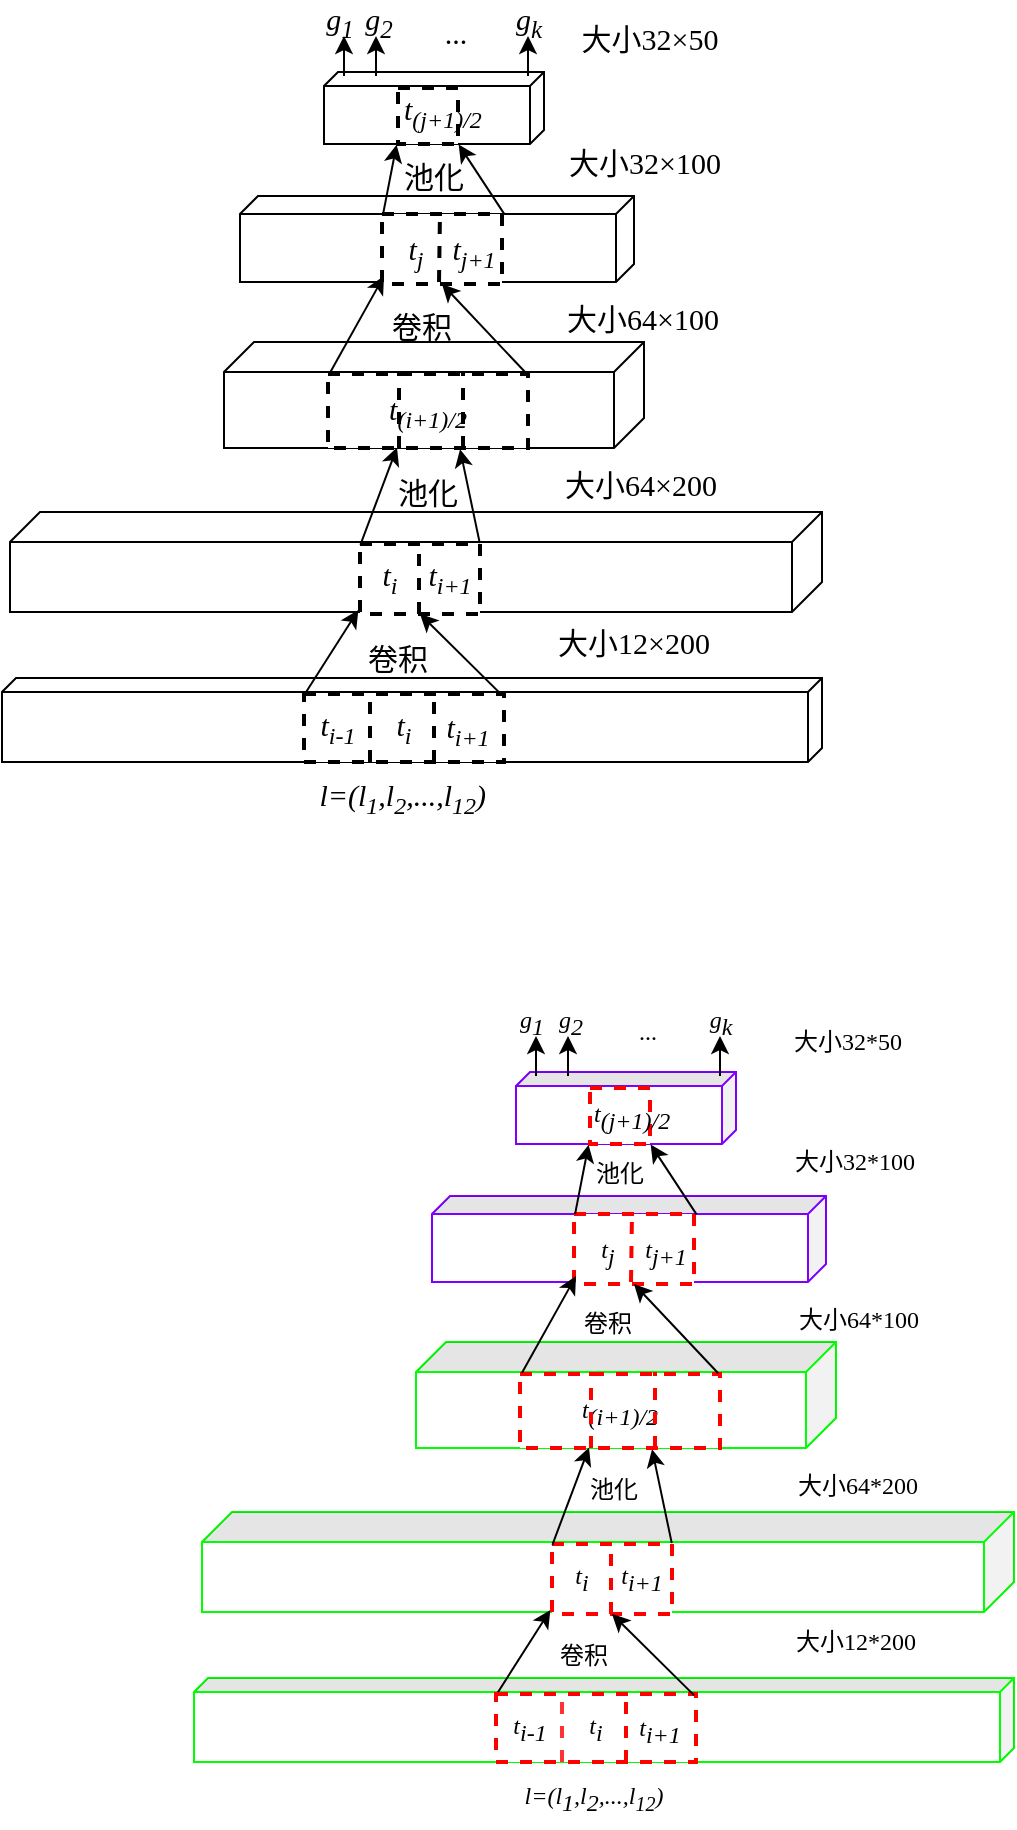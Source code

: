 <mxfile version="13.1.3" type="github">
  <diagram id="xomN25JMLdnJ_QrAI-wc" name="Page-1">
    <mxGraphModel dx="868" dy="-719" grid="1" gridSize="10" guides="1" tooltips="1" connect="1" arrows="1" fold="1" page="1" pageScale="1" pageWidth="827" pageHeight="1169" math="0" shadow="0">
      <root>
        <mxCell id="0" />
        <mxCell id="1" parent="0" />
        <mxCell id="jfBKxEfQu9cr7d7Tc6k2-1" value="" style="shape=cube;whiteSpace=wrap;html=1;boundedLbl=1;backgroundOutline=1;darkOpacity=0;darkOpacity2=0;direction=south;size=7;fontFamily=Times New Roman;strokeColor=#000000;fontSize=12;" parent="1" vertex="1">
          <mxGeometry x="324" y="1578" width="410" height="42" as="geometry" />
        </mxCell>
        <mxCell id="jfBKxEfQu9cr7d7Tc6k2-2" value="" style="shape=cube;whiteSpace=wrap;html=1;boundedLbl=1;backgroundOutline=1;darkOpacity=0;darkOpacity2=0;direction=south;size=15;fontFamily=Times New Roman;strokeColor=#000000;fontSize=12;" parent="1" vertex="1">
          <mxGeometry x="328" y="1495" width="406" height="50" as="geometry" />
        </mxCell>
        <mxCell id="jfBKxEfQu9cr7d7Tc6k2-3" value="" style="endArrow=classic;html=1;fontFamily=Times New Roman;exitX=-0.003;exitY=0.033;exitDx=0;exitDy=0;exitPerimeter=0;entryX=0.98;entryY=0.571;entryDx=0;entryDy=0;entryPerimeter=0;fontSize=15;strokeColor=#000000;" parent="1" source="jfBKxEfQu9cr7d7Tc6k2-5" target="jfBKxEfQu9cr7d7Tc6k2-2" edge="1">
          <mxGeometry width="50" height="50" relative="1" as="geometry">
            <mxPoint x="475.2" y="1603.884" as="sourcePoint" />
            <mxPoint x="504" y="1556" as="targetPoint" />
          </mxGeometry>
        </mxCell>
        <mxCell id="jfBKxEfQu9cr7d7Tc6k2-5" value="&lt;i&gt;t&lt;sub&gt;&lt;font style=&quot;font-size: 12px&quot;&gt;i&lt;/font&gt;&lt;/sub&gt;&lt;/i&gt;" style="rounded=0;whiteSpace=wrap;html=1;dashed=1;fontFamily=Times New Roman;fontSize=15;strokeColor=#000000;strokeWidth=2;" parent="1" vertex="1">
          <mxGeometry x="475" y="1586" width="100" height="34" as="geometry" />
        </mxCell>
        <mxCell id="jfBKxEfQu9cr7d7Tc6k2-18" value="&lt;font style=&quot;font-size: 15px;&quot; face=&quot;Helvetica&quot;&gt;卷积&lt;/font&gt;" style="text;html=1;resizable=0;points=[];autosize=1;align=left;verticalAlign=top;spacingTop=-4;fontFamily=Times New Roman;fontSize=15;strokeColor=none;" parent="1" vertex="1">
          <mxGeometry x="505" y="1557" width="50" height="20" as="geometry" />
        </mxCell>
        <mxCell id="jfBKxEfQu9cr7d7Tc6k2-20" value="" style="shape=cube;whiteSpace=wrap;html=1;boundedLbl=1;backgroundOutline=1;darkOpacity=0;darkOpacity2=0;direction=south;size=15;fontFamily=Times New Roman;fontSize=15;strokeColor=#000000;" parent="1" vertex="1">
          <mxGeometry x="435" y="1410" width="210" height="53" as="geometry" />
        </mxCell>
        <mxCell id="jfBKxEfQu9cr7d7Tc6k2-22" value="" style="rounded=0;whiteSpace=wrap;html=1;dashed=1;fontFamily=Times New Roman;fontSize=15;strokeColor=#000000;strokeWidth=2;" parent="1" vertex="1">
          <mxGeometry x="503" y="1511" width="60" height="35" as="geometry" />
        </mxCell>
        <mxCell id="jfBKxEfQu9cr7d7Tc6k2-23" value="" style="endArrow=none;dashed=1;html=1;fontFamily=Times New Roman;fontSize=15;strokeColor=#000000;strokeWidth=2;" parent="1" edge="1">
          <mxGeometry width="50" height="50" relative="1" as="geometry">
            <mxPoint x="532.5" y="1546" as="sourcePoint" />
            <mxPoint x="532.5" y="1511" as="targetPoint" />
          </mxGeometry>
        </mxCell>
        <mxCell id="jfBKxEfQu9cr7d7Tc6k2-27" value="&lt;font style=&quot;font-size: 15px;&quot;&gt;池化&lt;/font&gt;" style="text;html=1;resizable=0;points=[];autosize=1;align=left;verticalAlign=top;spacingTop=-4;fontFamily=Times New Roman;fontSize=15;strokeColor=none;" parent="1" vertex="1">
          <mxGeometry x="519.5" y="1474" width="50" height="20" as="geometry" />
        </mxCell>
        <mxCell id="jfBKxEfQu9cr7d7Tc6k2-28" value="&lt;i&gt;t&lt;sub&gt;&lt;font style=&quot;font-size: 12px&quot;&gt;i-1&lt;/font&gt;&lt;/sub&gt;&lt;/i&gt;" style="text;html=1;strokeColor=none;fillColor=none;align=center;verticalAlign=middle;whiteSpace=wrap;rounded=0;dashed=1;fontFamily=Times New Roman;fontSize=15;" parent="1" vertex="1">
          <mxGeometry x="471.5" y="1593" width="40" height="20" as="geometry" />
        </mxCell>
        <mxCell id="jfBKxEfQu9cr7d7Tc6k2-34" value="&lt;i&gt;t&lt;sub&gt;&lt;font style=&quot;font-size: 12px&quot;&gt;i&lt;/font&gt;&lt;/sub&gt;&lt;/i&gt;" style="text;html=1;strokeColor=none;fillColor=none;align=center;verticalAlign=middle;whiteSpace=wrap;rounded=0;dashed=1;fontFamily=Times New Roman;fontSize=15;" parent="1" vertex="1">
          <mxGeometry x="513" y="1518" width="10" height="20" as="geometry" />
        </mxCell>
        <mxCell id="GcitMClPT5unUkETLewl-24" value="&lt;i&gt;t&lt;sub&gt;&lt;font style=&quot;font-size: 12px&quot;&gt;i+1&lt;/font&gt;&lt;/sub&gt;&lt;/i&gt;" style="text;html=1;strokeColor=none;fillColor=none;align=center;verticalAlign=middle;whiteSpace=wrap;rounded=0;dashed=1;fontFamily=Times New Roman;fontSize=15;" parent="1" vertex="1">
          <mxGeometry x="543" y="1518" width="10" height="20" as="geometry" />
        </mxCell>
        <mxCell id="jfBKxEfQu9cr7d7Tc6k2-53" value="&lt;font&gt;&lt;font&gt;&lt;i&gt;&lt;span style=&quot;font-size: 15px&quot;&gt;&amp;nbsp;l=(l&lt;/span&gt;&lt;sub&gt;&lt;font style=&quot;font-size: 12px&quot;&gt;1&lt;/font&gt;&lt;/sub&gt;&lt;span style=&quot;font-size: 15px&quot;&gt;,l&lt;/span&gt;&lt;sub&gt;&lt;font style=&quot;font-size: 12px&quot;&gt;2&lt;/font&gt;&lt;/sub&gt;&lt;span style=&quot;font-size: 15px&quot;&gt;,...,l&lt;/span&gt;&lt;sub&gt;&lt;font style=&quot;font-size: 12px&quot;&gt;12&lt;/font&gt;&lt;/sub&gt;&lt;/i&gt;&lt;/font&gt;&lt;i style=&quot;font-size: 15px&quot;&gt;)&lt;/i&gt;&lt;/font&gt;" style="text;html=1;strokeColor=none;fillColor=none;align=center;verticalAlign=middle;whiteSpace=wrap;rounded=0;dashed=1;fontFamily=Times New Roman;fontSize=15;" parent="1" vertex="1">
          <mxGeometry x="427.5" y="1622" width="189" height="31" as="geometry" />
        </mxCell>
        <mxCell id="GcitMClPT5unUkETLewl-4" value="" style="endArrow=none;dashed=1;html=1;entryX=0.3;entryY=0;entryDx=0;entryDy=0;entryPerimeter=0;exitX=0.307;exitY=1.035;exitDx=0;exitDy=0;exitPerimeter=0;fontFamily=Times New Roman;fontSize=15;strokeColor=#000000;strokeWidth=2;" parent="1" edge="1">
          <mxGeometry width="50" height="50" relative="1" as="geometry">
            <mxPoint x="508" y="1620" as="sourcePoint" />
            <mxPoint x="508" y="1585" as="targetPoint" />
          </mxGeometry>
        </mxCell>
        <mxCell id="GcitMClPT5unUkETLewl-5" value="" style="endArrow=none;dashed=1;html=1;entryX=0.3;entryY=0;entryDx=0;entryDy=0;entryPerimeter=0;fontFamily=Times New Roman;fontSize=15;strokeColor=#000000;strokeWidth=2;" parent="1" edge="1">
          <mxGeometry width="50" height="50" relative="1" as="geometry">
            <mxPoint x="540" y="1620" as="sourcePoint" />
            <mxPoint x="540" y="1585" as="targetPoint" />
          </mxGeometry>
        </mxCell>
        <mxCell id="GcitMClPT5unUkETLewl-14" value="" style="endArrow=classic;html=1;fontFamily=Times New Roman;entryX=0.5;entryY=1;entryDx=0;entryDy=0;exitX=0.991;exitY=0.02;exitDx=0;exitDy=0;exitPerimeter=0;fontSize=15;strokeColor=#000000;" parent="1" source="jfBKxEfQu9cr7d7Tc6k2-5" target="jfBKxEfQu9cr7d7Tc6k2-22" edge="1">
          <mxGeometry width="50" height="50" relative="1" as="geometry">
            <mxPoint x="574" y="1594" as="sourcePoint" />
            <mxPoint x="515" y="1566" as="targetPoint" />
          </mxGeometry>
        </mxCell>
        <mxCell id="GcitMClPT5unUkETLewl-15" value="" style="endArrow=classic;html=1;fillColor=#ffffff;fontFamily=Times New Roman;fontSize=15;entryX=0.345;entryY=0.992;entryDx=0;entryDy=0;entryPerimeter=0;exitX=0.003;exitY=0.012;exitDx=0;exitDy=0;exitPerimeter=0;strokeColor=#000000;" parent="1" source="jfBKxEfQu9cr7d7Tc6k2-22" target="GcitMClPT5unUkETLewl-33" edge="1">
          <mxGeometry width="50" height="50" relative="1" as="geometry">
            <mxPoint x="503" y="1513" as="sourcePoint" />
            <mxPoint x="520" y="1463" as="targetPoint" />
          </mxGeometry>
        </mxCell>
        <mxCell id="GcitMClPT5unUkETLewl-16" value="" style="endArrow=classic;html=1;fillColor=#ffffff;fontFamily=Times New Roman;fontSize=15;entryX=1.011;entryY=0.438;entryDx=0;entryDy=0;entryPerimeter=0;exitX=0.998;exitY=-0.012;exitDx=0;exitDy=0;exitPerimeter=0;strokeColor=#000000;" parent="1" source="jfBKxEfQu9cr7d7Tc6k2-22" target="jfBKxEfQu9cr7d7Tc6k2-20" edge="1">
          <mxGeometry width="50" height="50" relative="1" as="geometry">
            <mxPoint x="654" y="1503" as="sourcePoint" />
            <mxPoint x="704" y="1453" as="targetPoint" />
          </mxGeometry>
        </mxCell>
        <mxCell id="GcitMClPT5unUkETLewl-26" value="&lt;i&gt;t&lt;sub&gt;&lt;font style=&quot;font-size: 12px&quot;&gt;i+1&lt;/font&gt;&lt;/sub&gt;&lt;/i&gt;" style="text;html=1;strokeColor=none;fillColor=none;align=center;verticalAlign=middle;whiteSpace=wrap;rounded=0;dashed=1;fontFamily=Times New Roman;fontSize=15;" parent="1" vertex="1">
          <mxGeometry x="552" y="1594" width="10" height="20" as="geometry" />
        </mxCell>
        <mxCell id="GcitMClPT5unUkETLewl-31" value="" style="shape=cube;whiteSpace=wrap;html=1;boundedLbl=1;backgroundOutline=1;darkOpacity=0;darkOpacity2=0;direction=south;size=9;fontFamily=Times New Roman;strokeColor=#000000;fontSize=15;" parent="1" vertex="1">
          <mxGeometry x="443" y="1337" width="197" height="43" as="geometry" />
        </mxCell>
        <mxCell id="GcitMClPT5unUkETLewl-32" value="" style="shape=cube;whiteSpace=wrap;html=1;boundedLbl=1;backgroundOutline=1;darkOpacity=0;darkOpacity2=0;direction=south;size=7;fontFamily=Times New Roman;strokeColor=#000000;fontSize=15;" parent="1" vertex="1">
          <mxGeometry x="485" y="1275" width="110" height="36" as="geometry" />
        </mxCell>
        <mxCell id="GcitMClPT5unUkETLewl-33" value="&lt;i style=&quot;font-size: 15px&quot;&gt;t&lt;/i&gt;&lt;i&gt;&lt;sub&gt;&lt;font style=&quot;font-size: 12px&quot;&gt;(i+1)/2&lt;/font&gt;&lt;/sub&gt;&lt;/i&gt;" style="rounded=0;whiteSpace=wrap;html=1;dashed=1;fontFamily=Times New Roman;fontSize=15;strokeColor=#000000;strokeWidth=2;" parent="1" vertex="1">
          <mxGeometry x="487" y="1426" width="100" height="37" as="geometry" />
        </mxCell>
        <mxCell id="GcitMClPT5unUkETLewl-35" value="" style="endArrow=none;dashed=1;html=1;entryX=0.3;entryY=0;entryDx=0;entryDy=0;entryPerimeter=0;exitX=0.307;exitY=1.035;exitDx=0;exitDy=0;exitPerimeter=0;fontFamily=Times New Roman;fontSize=15;strokeColor=#000000;strokeWidth=2;" parent="1" edge="1">
          <mxGeometry width="50" height="50" relative="1" as="geometry">
            <mxPoint x="522.5" y="1463" as="sourcePoint" />
            <mxPoint x="522.5" y="1425" as="targetPoint" />
          </mxGeometry>
        </mxCell>
        <mxCell id="GcitMClPT5unUkETLewl-36" value="" style="endArrow=none;dashed=1;html=1;entryX=0.3;entryY=0;entryDx=0;entryDy=0;entryPerimeter=0;exitX=0.307;exitY=1.035;exitDx=0;exitDy=0;exitPerimeter=0;fontFamily=Times New Roman;fontSize=15;strokeColor=#000000;strokeWidth=2;" parent="1" edge="1">
          <mxGeometry width="50" height="50" relative="1" as="geometry">
            <mxPoint x="554.5" y="1463" as="sourcePoint" />
            <mxPoint x="554.5" y="1425" as="targetPoint" />
          </mxGeometry>
        </mxCell>
        <mxCell id="GcitMClPT5unUkETLewl-39" value="" style="rounded=0;whiteSpace=wrap;html=1;dashed=1;fontFamily=Times New Roman;fontSize=15;strokeColor=#000000;strokeWidth=2;" parent="1" vertex="1">
          <mxGeometry x="514" y="1346" width="60" height="35" as="geometry" />
        </mxCell>
        <mxCell id="GcitMClPT5unUkETLewl-40" value="" style="endArrow=none;dashed=1;html=1;exitX=0.307;exitY=1.035;exitDx=0;exitDy=0;exitPerimeter=0;fontFamily=Times New Roman;fontSize=15;strokeColor=#000000;strokeWidth=2;" parent="1" edge="1">
          <mxGeometry width="50" height="50" relative="1" as="geometry">
            <mxPoint x="542.5" y="1380" as="sourcePoint" />
            <mxPoint x="543" y="1345" as="targetPoint" />
          </mxGeometry>
        </mxCell>
        <mxCell id="GcitMClPT5unUkETLewl-42" value="" style="rounded=0;whiteSpace=wrap;html=1;dashed=1;fontFamily=Times New Roman;fontSize=15;strokeColor=#000000;strokeWidth=2;" parent="1" vertex="1">
          <mxGeometry x="522" y="1283" width="30" height="28" as="geometry" />
        </mxCell>
        <mxCell id="GcitMClPT5unUkETLewl-43" value="" style="endArrow=classic;html=1;strokeColor=#000000;strokeWidth=1;fillColor=#ffffff;fontFamily=Times New Roman;fontSize=15;exitX=0.01;exitY=-0.017;exitDx=0;exitDy=0;exitPerimeter=0;" parent="1" source="GcitMClPT5unUkETLewl-33" edge="1">
          <mxGeometry width="50" height="50" relative="1" as="geometry">
            <mxPoint x="489" y="1440" as="sourcePoint" />
            <mxPoint x="515" y="1377" as="targetPoint" />
          </mxGeometry>
        </mxCell>
        <mxCell id="GcitMClPT5unUkETLewl-44" value="" style="endArrow=classic;html=1;strokeColor=#000000;strokeWidth=1;fillColor=#ffffff;fontFamily=Times New Roman;fontSize=15;entryX=0.5;entryY=1;entryDx=0;entryDy=0;exitX=0.991;exitY=-0.01;exitDx=0;exitDy=0;exitPerimeter=0;" parent="1" source="GcitMClPT5unUkETLewl-33" target="GcitMClPT5unUkETLewl-39" edge="1">
          <mxGeometry width="50" height="50" relative="1" as="geometry">
            <mxPoint x="590" y="1441" as="sourcePoint" />
            <mxPoint x="394" y="1377" as="targetPoint" />
          </mxGeometry>
        </mxCell>
        <mxCell id="GcitMClPT5unUkETLewl-45" value="" style="endArrow=classic;html=1;strokeColor=#000000;strokeWidth=1;fillColor=#ffffff;fontFamily=Times New Roman;fontSize=15;exitX=0.009;exitY=0.001;exitDx=0;exitDy=0;exitPerimeter=0;entryX=-0.024;entryY=1.013;entryDx=0;entryDy=0;entryPerimeter=0;" parent="1" source="GcitMClPT5unUkETLewl-39" target="GcitMClPT5unUkETLewl-42" edge="1">
          <mxGeometry width="50" height="50" relative="1" as="geometry">
            <mxPoint x="644" y="1347" as="sourcePoint" />
            <mxPoint x="694" y="1297" as="targetPoint" />
          </mxGeometry>
        </mxCell>
        <mxCell id="GcitMClPT5unUkETLewl-46" value="" style="endArrow=classic;html=1;strokeColor=#000000;strokeWidth=1;fillColor=#ffffff;fontFamily=Times New Roman;fontSize=15;exitX=1.021;exitY=0.006;exitDx=0;exitDy=0;exitPerimeter=0;entryX=1.007;entryY=0.388;entryDx=0;entryDy=0;entryPerimeter=0;" parent="1" source="GcitMClPT5unUkETLewl-39" target="GcitMClPT5unUkETLewl-32" edge="1">
          <mxGeometry width="50" height="50" relative="1" as="geometry">
            <mxPoint x="694" y="1387" as="sourcePoint" />
            <mxPoint x="744" y="1337" as="targetPoint" />
          </mxGeometry>
        </mxCell>
        <mxCell id="GcitMClPT5unUkETLewl-47" value="&lt;font style=&quot;font-size: 15px;&quot;&gt;卷积&lt;/font&gt;" style="text;html=1;resizable=0;points=[];autosize=1;align=left;verticalAlign=top;spacingTop=-4;fontFamily=Times New Roman;fontSize=15;strokeColor=none;" parent="1" vertex="1">
          <mxGeometry x="516.5" y="1391" width="50" height="20" as="geometry" />
        </mxCell>
        <mxCell id="GcitMClPT5unUkETLewl-48" value="&lt;font style=&quot;font-size: 15px;&quot;&gt;池化&lt;/font&gt;" style="text;html=1;resizable=0;points=[];autosize=1;align=left;verticalAlign=top;spacingTop=-4;fontFamily=Times New Roman;fontSize=15;strokeColor=none;" parent="1" vertex="1">
          <mxGeometry x="522.5" y="1316" width="50" height="20" as="geometry" />
        </mxCell>
        <mxCell id="GcitMClPT5unUkETLewl-51" value="&lt;font style=&quot;font-size: 15px&quot;&gt;大小64&lt;span style=&quot;text-align: left&quot;&gt;×&lt;/span&gt;200&lt;/font&gt;" style="text;html=1;strokeColor=none;fillColor=none;align=center;verticalAlign=middle;whiteSpace=wrap;rounded=0;shadow=0;glass=0;comic=0;labelBackgroundColor=none;fontFamily=Times New Roman;fontSize=15;" parent="1" vertex="1">
          <mxGeometry x="600.5" y="1463" width="85" height="35" as="geometry" />
        </mxCell>
        <mxCell id="GcitMClPT5unUkETLewl-53" value="&lt;i&gt;t&lt;sub&gt;&lt;font style=&quot;font-size: 12px&quot;&gt;j&lt;/font&gt;&lt;/sub&gt;&lt;/i&gt;" style="text;html=1;strokeColor=none;fillColor=none;align=center;verticalAlign=middle;whiteSpace=wrap;rounded=0;shadow=0;glass=0;comic=0;labelBackgroundColor=none;fontFamily=Times New Roman;fontSize=15;" parent="1" vertex="1">
          <mxGeometry x="515.5" y="1354.5" width="30" height="20" as="geometry" />
        </mxCell>
        <mxCell id="GcitMClPT5unUkETLewl-54" value="&lt;i&gt;t&lt;sub&gt;&lt;font style=&quot;font-size: 12px&quot;&gt;j+1&lt;/font&gt;&lt;/sub&gt;&lt;/i&gt;" style="text;html=1;strokeColor=none;fillColor=none;align=center;verticalAlign=middle;whiteSpace=wrap;rounded=0;shadow=0;glass=0;comic=0;labelBackgroundColor=none;fontFamily=Times New Roman;fontSize=15;" parent="1" vertex="1">
          <mxGeometry x="539.5" y="1354.5" width="40" height="20" as="geometry" />
        </mxCell>
        <mxCell id="GcitMClPT5unUkETLewl-55" value="&lt;i&gt;t&lt;sub&gt;&lt;font style=&quot;font-size: 12px&quot;&gt;(j+1)/2&lt;/font&gt;&lt;/sub&gt;&lt;/i&gt;" style="text;html=1;fontSize=15;fontFamily=Times New Roman;strokeColor=none;" parent="1" vertex="1">
          <mxGeometry x="523" y="1278" width="50" height="38" as="geometry" />
        </mxCell>
        <mxCell id="GcitMClPT5unUkETLewl-58" value="" style="endArrow=classic;html=1;strokeColor=#000000;strokeWidth=1;fillColor=#ffffff;fontFamily=Times New Roman;fontSize=15;" parent="1" edge="1">
          <mxGeometry width="50" height="50" relative="1" as="geometry">
            <mxPoint x="495" y="1277" as="sourcePoint" />
            <mxPoint x="495" y="1257" as="targetPoint" />
          </mxGeometry>
        </mxCell>
        <mxCell id="GcitMClPT5unUkETLewl-59" value="" style="endArrow=classic;html=1;strokeColor=#000000;strokeWidth=1;fillColor=#ffffff;fontFamily=Times New Roman;fontSize=15;" parent="1" edge="1">
          <mxGeometry width="50" height="50" relative="1" as="geometry">
            <mxPoint x="511.0" y="1277" as="sourcePoint" />
            <mxPoint x="511.0" y="1257" as="targetPoint" />
          </mxGeometry>
        </mxCell>
        <mxCell id="GcitMClPT5unUkETLewl-60" value="" style="endArrow=classic;html=1;strokeColor=#000000;strokeWidth=1;fillColor=#ffffff;fontFamily=Times New Roman;fontSize=15;" parent="1" edge="1">
          <mxGeometry width="50" height="50" relative="1" as="geometry">
            <mxPoint x="587.0" y="1277" as="sourcePoint" />
            <mxPoint x="587.0" y="1257" as="targetPoint" />
          </mxGeometry>
        </mxCell>
        <mxCell id="GcitMClPT5unUkETLewl-61" value="&lt;i style=&quot;font-size: 15px&quot;&gt;g&lt;sub&gt;1&lt;/sub&gt;&lt;/i&gt;" style="text;html=1;strokeColor=none;fillColor=none;align=center;verticalAlign=middle;whiteSpace=wrap;rounded=0;shadow=0;glass=0;comic=0;labelBackgroundColor=none;fontFamily=Times New Roman;fontSize=15;" parent="1" vertex="1">
          <mxGeometry x="478" y="1240" width="30" height="20" as="geometry" />
        </mxCell>
        <mxCell id="GcitMClPT5unUkETLewl-62" value="&lt;i style=&quot;font-size: 15px&quot;&gt;g&lt;span style=&quot;font-size: 15px&quot;&gt;&lt;sub&gt;2&lt;/sub&gt;&lt;br style=&quot;font-size: 15px&quot;&gt;&lt;/span&gt;&lt;/i&gt;" style="text;html=1;strokeColor=none;fillColor=none;align=center;verticalAlign=middle;whiteSpace=wrap;rounded=0;shadow=0;glass=0;comic=0;labelBackgroundColor=none;fontFamily=Times New Roman;fontSize=15;" parent="1" vertex="1">
          <mxGeometry x="503" y="1240" width="19" height="20" as="geometry" />
        </mxCell>
        <mxCell id="GcitMClPT5unUkETLewl-64" value="&lt;i style=&quot;font-size: 15px&quot;&gt;g&lt;sub&gt;k&lt;/sub&gt;&lt;sub style=&quot;font-size: 15px&quot;&gt;&lt;br style=&quot;font-size: 15px&quot;&gt;&lt;/sub&gt;&lt;/i&gt;" style="text;html=1;strokeColor=none;fillColor=none;align=center;verticalAlign=middle;whiteSpace=wrap;rounded=0;shadow=0;glass=0;comic=0;labelBackgroundColor=none;fontFamily=Times New Roman;fontSize=15;" parent="1" vertex="1">
          <mxGeometry x="578.5" y="1240" width="17" height="20" as="geometry" />
        </mxCell>
        <mxCell id="GcitMClPT5unUkETLewl-66" value="&lt;font style=&quot;font-size: 15px;&quot;&gt;...&lt;/font&gt;" style="text;html=1;strokeColor=none;fillColor=none;align=center;verticalAlign=middle;whiteSpace=wrap;rounded=0;shadow=0;glass=0;comic=0;labelBackgroundColor=none;fontFamily=Times New Roman;fontSize=15;" parent="1" vertex="1">
          <mxGeometry x="535.5" y="1247" width="30" height="15" as="geometry" />
        </mxCell>
        <mxCell id="GcitMClPT5unUkETLewl-67" value="&lt;font style=&quot;font-size: 15px&quot;&gt;大小12×200&lt;/font&gt;" style="text;html=1;fontSize=15;fontFamily=Times New Roman;strokeColor=none;" parent="1" vertex="1">
          <mxGeometry x="599.5" y="1545" width="83.5" height="25" as="geometry" />
        </mxCell>
        <mxCell id="GcitMClPT5unUkETLewl-68" value="&lt;font style=&quot;font-size: 15px&quot;&gt;大小64&lt;span style=&quot;text-align: left&quot;&gt;×&lt;/span&gt;100&lt;/font&gt;" style="text;html=1;strokeColor=none;fillColor=none;align=center;verticalAlign=middle;whiteSpace=wrap;rounded=0;shadow=0;glass=0;comic=0;labelBackgroundColor=none;fontFamily=Times New Roman;fontSize=15;" parent="1" vertex="1">
          <mxGeometry x="595.5" y="1380" width="97" height="35" as="geometry" />
        </mxCell>
        <mxCell id="GcitMClPT5unUkETLewl-69" value="&lt;font style=&quot;font-size: 15px&quot;&gt;大小32&lt;span style=&quot;text-align: left&quot;&gt;×&lt;/span&gt;100&lt;/font&gt;" style="text;html=1;strokeColor=none;fillColor=none;align=center;verticalAlign=middle;whiteSpace=wrap;rounded=0;shadow=0;glass=0;comic=0;labelBackgroundColor=none;fontFamily=Times New Roman;fontSize=15;" parent="1" vertex="1">
          <mxGeometry x="604.5" y="1302" width="81" height="35" as="geometry" />
        </mxCell>
        <mxCell id="GcitMClPT5unUkETLewl-70" value="&lt;font style=&quot;font-size: 15px&quot;&gt;大小32&lt;span style=&quot;text-align: left&quot;&gt;×&lt;/span&gt;50&lt;/font&gt;" style="text;html=1;strokeColor=none;fillColor=none;align=center;verticalAlign=middle;whiteSpace=wrap;rounded=0;shadow=0;glass=0;comic=0;labelBackgroundColor=none;fontFamily=Times New Roman;fontSize=15;" parent="1" vertex="1">
          <mxGeometry x="609" y="1240" width="78" height="35" as="geometry" />
        </mxCell>
        <mxCell id="2TXswu2r6WJ3RSh1Z9Y_-97" value="" style="shape=cube;whiteSpace=wrap;html=1;boundedLbl=1;backgroundOutline=1;darkOpacity=0.05;darkOpacity2=0.1;direction=south;size=7;fontFamily=Times New Roman;strokeColor=#00FF00;fontSize=12;" parent="1" vertex="1">
          <mxGeometry x="420" y="2078" width="410" height="42" as="geometry" />
        </mxCell>
        <mxCell id="2TXswu2r6WJ3RSh1Z9Y_-98" value="" style="shape=cube;whiteSpace=wrap;html=1;boundedLbl=1;backgroundOutline=1;darkOpacity=0.05;darkOpacity2=0.1;direction=south;size=15;fontFamily=Times New Roman;strokeColor=#00FF00;fontSize=12;" parent="1" vertex="1">
          <mxGeometry x="424" y="1995" width="406" height="50" as="geometry" />
        </mxCell>
        <mxCell id="2TXswu2r6WJ3RSh1Z9Y_-99" value="" style="endArrow=classic;html=1;fontFamily=Times New Roman;exitX=-0.003;exitY=0.033;exitDx=0;exitDy=0;exitPerimeter=0;entryX=0.98;entryY=0.571;entryDx=0;entryDy=0;entryPerimeter=0;fontSize=12;" parent="1" source="2TXswu2r6WJ3RSh1Z9Y_-100" target="2TXswu2r6WJ3RSh1Z9Y_-98" edge="1">
          <mxGeometry width="50" height="50" relative="1" as="geometry">
            <mxPoint x="571.2" y="2103.884" as="sourcePoint" />
            <mxPoint x="600" y="2056" as="targetPoint" />
          </mxGeometry>
        </mxCell>
        <mxCell id="2TXswu2r6WJ3RSh1Z9Y_-100" value="&lt;i style=&quot;font-size: 12px;&quot;&gt;t&lt;sub style=&quot;font-size: 12px;&quot;&gt;i&lt;/sub&gt;&lt;/i&gt;" style="rounded=0;whiteSpace=wrap;html=1;dashed=1;fontFamily=Times New Roman;fontSize=12;strokeColor=#FF0000;strokeWidth=2;" parent="1" vertex="1">
          <mxGeometry x="571" y="2086" width="100" height="34" as="geometry" />
        </mxCell>
        <mxCell id="2TXswu2r6WJ3RSh1Z9Y_-101" value="&lt;font style=&quot;font-size: 12px;&quot;&gt;卷积&lt;/font&gt;" style="text;html=1;resizable=0;points=[];autosize=1;align=left;verticalAlign=top;spacingTop=-4;fontFamily=Times New Roman;fontSize=12;" parent="1" vertex="1">
          <mxGeometry x="601" y="2057" width="40" height="10" as="geometry" />
        </mxCell>
        <mxCell id="2TXswu2r6WJ3RSh1Z9Y_-102" value="" style="shape=cube;whiteSpace=wrap;html=1;boundedLbl=1;backgroundOutline=1;darkOpacity=0.05;darkOpacity2=0.1;direction=south;size=15;fontFamily=Times New Roman;fontSize=12;strokeColor=#00FF00;" parent="1" vertex="1">
          <mxGeometry x="531" y="1910" width="210" height="53" as="geometry" />
        </mxCell>
        <mxCell id="2TXswu2r6WJ3RSh1Z9Y_-103" value="" style="rounded=0;whiteSpace=wrap;html=1;dashed=1;fontFamily=Times New Roman;fontSize=12;strokeColor=#FF0000;strokeWidth=2;" parent="1" vertex="1">
          <mxGeometry x="599" y="2011" width="60" height="35" as="geometry" />
        </mxCell>
        <mxCell id="2TXswu2r6WJ3RSh1Z9Y_-104" value="" style="endArrow=none;dashed=1;html=1;fontFamily=Times New Roman;fontSize=12;strokeColor=#FF0000;strokeWidth=2;" parent="1" edge="1">
          <mxGeometry width="50" height="50" relative="1" as="geometry">
            <mxPoint x="628.5" y="2046" as="sourcePoint" />
            <mxPoint x="628.5" y="2011" as="targetPoint" />
          </mxGeometry>
        </mxCell>
        <mxCell id="2TXswu2r6WJ3RSh1Z9Y_-105" value="&lt;font style=&quot;font-size: 12px;&quot;&gt;池化&lt;/font&gt;" style="text;html=1;resizable=0;points=[];autosize=1;align=left;verticalAlign=top;spacingTop=-4;fontFamily=Times New Roman;fontSize=12;" parent="1" vertex="1">
          <mxGeometry x="615.5" y="1974" width="40" height="10" as="geometry" />
        </mxCell>
        <mxCell id="2TXswu2r6WJ3RSh1Z9Y_-106" value="&lt;i style=&quot;font-size: 12px;&quot;&gt;t&lt;sub style=&quot;font-size: 12px;&quot;&gt;i-1&lt;/sub&gt;&lt;/i&gt;" style="text;html=1;strokeColor=none;fillColor=none;align=center;verticalAlign=middle;whiteSpace=wrap;rounded=0;dashed=1;fontFamily=Times New Roman;fontSize=12;" parent="1" vertex="1">
          <mxGeometry x="567.5" y="2093" width="40" height="20" as="geometry" />
        </mxCell>
        <mxCell id="2TXswu2r6WJ3RSh1Z9Y_-107" value="&lt;i style=&quot;font-size: 12px;&quot;&gt;t&lt;sub style=&quot;font-size: 12px;&quot;&gt;i&lt;/sub&gt;&lt;/i&gt;" style="text;html=1;strokeColor=none;fillColor=none;align=center;verticalAlign=middle;whiteSpace=wrap;rounded=0;dashed=1;fontFamily=Times New Roman;fontSize=12;" parent="1" vertex="1">
          <mxGeometry x="609" y="2018" width="10" height="20" as="geometry" />
        </mxCell>
        <mxCell id="2TXswu2r6WJ3RSh1Z9Y_-108" value="&lt;i style=&quot;font-size: 12px;&quot;&gt;t&lt;sub style=&quot;font-size: 12px;&quot;&gt;i+1&lt;/sub&gt;&lt;/i&gt;" style="text;html=1;strokeColor=none;fillColor=none;align=center;verticalAlign=middle;whiteSpace=wrap;rounded=0;dashed=1;fontFamily=Times New Roman;fontSize=12;" parent="1" vertex="1">
          <mxGeometry x="639" y="2018" width="10" height="20" as="geometry" />
        </mxCell>
        <mxCell id="2TXswu2r6WJ3RSh1Z9Y_-109" value="&lt;font style=&quot;font-size: 12px&quot;&gt;&lt;font style=&quot;font-size: 12px&quot;&gt;&lt;i style=&quot;font-size: 12px&quot;&gt;&lt;span style=&quot;font-size: 12px&quot;&gt;&amp;nbsp;l=(l&lt;/span&gt;&lt;sub style=&quot;font-size: 12px&quot;&gt;1&lt;/sub&gt;&lt;span style=&quot;font-size: 12px&quot;&gt;,l&lt;/span&gt;&lt;sub style=&quot;font-size: 12px&quot;&gt;2&lt;/sub&gt;&lt;span style=&quot;font-size: 12px&quot;&gt;,...,l&lt;/span&gt;&lt;span style=&quot;font-size: 12px&quot;&gt;&lt;sub&gt;12&lt;/sub&gt;&lt;/span&gt;&lt;/i&gt;&lt;/font&gt;&lt;i style=&quot;font-size: 12px&quot;&gt;)&lt;/i&gt;&lt;/font&gt;" style="text;html=1;strokeColor=none;fillColor=none;align=center;verticalAlign=middle;whiteSpace=wrap;rounded=0;dashed=1;fontFamily=Times New Roman;fontSize=12;" parent="1" vertex="1">
          <mxGeometry x="523.5" y="2122" width="189" height="31" as="geometry" />
        </mxCell>
        <mxCell id="2TXswu2r6WJ3RSh1Z9Y_-110" value="" style="endArrow=none;dashed=1;html=1;entryX=0.3;entryY=0;entryDx=0;entryDy=0;entryPerimeter=0;exitX=0.307;exitY=1.035;exitDx=0;exitDy=0;exitPerimeter=0;fontFamily=Times New Roman;fontSize=12;strokeColor=#FF3333;strokeWidth=2;" parent="1" edge="1">
          <mxGeometry width="50" height="50" relative="1" as="geometry">
            <mxPoint x="604" y="2120" as="sourcePoint" />
            <mxPoint x="604" y="2085" as="targetPoint" />
          </mxGeometry>
        </mxCell>
        <mxCell id="2TXswu2r6WJ3RSh1Z9Y_-111" value="" style="endArrow=none;dashed=1;html=1;entryX=0.3;entryY=0;entryDx=0;entryDy=0;entryPerimeter=0;fontFamily=Times New Roman;fontSize=12;strokeColor=#FF0000;strokeWidth=2;" parent="1" edge="1">
          <mxGeometry width="50" height="50" relative="1" as="geometry">
            <mxPoint x="636" y="2120" as="sourcePoint" />
            <mxPoint x="636" y="2085" as="targetPoint" />
          </mxGeometry>
        </mxCell>
        <mxCell id="2TXswu2r6WJ3RSh1Z9Y_-112" value="" style="endArrow=classic;html=1;fontFamily=Times New Roman;entryX=0.5;entryY=1;entryDx=0;entryDy=0;exitX=0.991;exitY=0.02;exitDx=0;exitDy=0;exitPerimeter=0;fontSize=12;" parent="1" source="2TXswu2r6WJ3RSh1Z9Y_-100" target="2TXswu2r6WJ3RSh1Z9Y_-103" edge="1">
          <mxGeometry width="50" height="50" relative="1" as="geometry">
            <mxPoint x="670" y="2094" as="sourcePoint" />
            <mxPoint x="611" y="2066" as="targetPoint" />
          </mxGeometry>
        </mxCell>
        <mxCell id="2TXswu2r6WJ3RSh1Z9Y_-113" value="" style="endArrow=classic;html=1;fillColor=#ffffff;fontFamily=Times New Roman;fontSize=12;entryX=0.345;entryY=0.992;entryDx=0;entryDy=0;entryPerimeter=0;exitX=0.003;exitY=0.012;exitDx=0;exitDy=0;exitPerimeter=0;" parent="1" source="2TXswu2r6WJ3RSh1Z9Y_-103" target="2TXswu2r6WJ3RSh1Z9Y_-118" edge="1">
          <mxGeometry width="50" height="50" relative="1" as="geometry">
            <mxPoint x="599" y="2013" as="sourcePoint" />
            <mxPoint x="616" y="1963" as="targetPoint" />
          </mxGeometry>
        </mxCell>
        <mxCell id="2TXswu2r6WJ3RSh1Z9Y_-114" value="" style="endArrow=classic;html=1;fillColor=#ffffff;fontFamily=Times New Roman;fontSize=12;entryX=1.011;entryY=0.438;entryDx=0;entryDy=0;entryPerimeter=0;exitX=0.998;exitY=-0.012;exitDx=0;exitDy=0;exitPerimeter=0;" parent="1" source="2TXswu2r6WJ3RSh1Z9Y_-103" target="2TXswu2r6WJ3RSh1Z9Y_-102" edge="1">
          <mxGeometry width="50" height="50" relative="1" as="geometry">
            <mxPoint x="750" y="2003" as="sourcePoint" />
            <mxPoint x="800" y="1953" as="targetPoint" />
          </mxGeometry>
        </mxCell>
        <mxCell id="2TXswu2r6WJ3RSh1Z9Y_-115" value="&lt;i style=&quot;font-size: 12px;&quot;&gt;t&lt;sub style=&quot;font-size: 12px;&quot;&gt;i+1&lt;/sub&gt;&lt;/i&gt;" style="text;html=1;strokeColor=none;fillColor=none;align=center;verticalAlign=middle;whiteSpace=wrap;rounded=0;dashed=1;fontFamily=Times New Roman;fontSize=12;" parent="1" vertex="1">
          <mxGeometry x="648" y="2094" width="10" height="20" as="geometry" />
        </mxCell>
        <mxCell id="2TXswu2r6WJ3RSh1Z9Y_-116" value="" style="shape=cube;whiteSpace=wrap;html=1;boundedLbl=1;backgroundOutline=1;darkOpacity=0.05;darkOpacity2=0.1;direction=south;size=9;fontFamily=Times New Roman;strokeColor=#7F00FF;fontSize=12;" parent="1" vertex="1">
          <mxGeometry x="539" y="1837" width="197" height="43" as="geometry" />
        </mxCell>
        <mxCell id="2TXswu2r6WJ3RSh1Z9Y_-117" value="" style="shape=cube;whiteSpace=wrap;html=1;boundedLbl=1;backgroundOutline=1;darkOpacity=0.05;darkOpacity2=0.1;direction=south;size=7;fontFamily=Times New Roman;strokeColor=#7F00FF;fontSize=12;" parent="1" vertex="1">
          <mxGeometry x="581" y="1775" width="110" height="36" as="geometry" />
        </mxCell>
        <mxCell id="2TXswu2r6WJ3RSh1Z9Y_-118" value="&lt;i style=&quot;font-size: 12px;&quot;&gt;t&lt;/i&gt;&lt;i style=&quot;font-size: 12px;&quot;&gt;&lt;sub style=&quot;font-size: 12px;&quot;&gt;(i+1)/2&lt;/sub&gt;&lt;/i&gt;" style="rounded=0;whiteSpace=wrap;html=1;dashed=1;fontFamily=Times New Roman;fontSize=12;strokeColor=#FF0000;strokeWidth=2;" parent="1" vertex="1">
          <mxGeometry x="583" y="1926" width="100" height="37" as="geometry" />
        </mxCell>
        <mxCell id="2TXswu2r6WJ3RSh1Z9Y_-119" value="" style="endArrow=none;dashed=1;html=1;entryX=0.3;entryY=0;entryDx=0;entryDy=0;entryPerimeter=0;exitX=0.307;exitY=1.035;exitDx=0;exitDy=0;exitPerimeter=0;fontFamily=Times New Roman;fontSize=12;strokeColor=#FF0000;strokeWidth=2;" parent="1" edge="1">
          <mxGeometry width="50" height="50" relative="1" as="geometry">
            <mxPoint x="618.5" y="1963" as="sourcePoint" />
            <mxPoint x="618.5" y="1925" as="targetPoint" />
          </mxGeometry>
        </mxCell>
        <mxCell id="2TXswu2r6WJ3RSh1Z9Y_-120" value="" style="endArrow=none;dashed=1;html=1;entryX=0.3;entryY=0;entryDx=0;entryDy=0;entryPerimeter=0;exitX=0.307;exitY=1.035;exitDx=0;exitDy=0;exitPerimeter=0;fontFamily=Times New Roman;fontSize=12;strokeColor=#FF0000;strokeWidth=2;" parent="1" edge="1">
          <mxGeometry width="50" height="50" relative="1" as="geometry">
            <mxPoint x="650.5" y="1963" as="sourcePoint" />
            <mxPoint x="650.5" y="1925" as="targetPoint" />
          </mxGeometry>
        </mxCell>
        <mxCell id="2TXswu2r6WJ3RSh1Z9Y_-121" value="" style="rounded=0;whiteSpace=wrap;html=1;dashed=1;fontFamily=Times New Roman;fontSize=12;strokeColor=#FF0000;strokeWidth=2;" parent="1" vertex="1">
          <mxGeometry x="610" y="1846" width="60" height="35" as="geometry" />
        </mxCell>
        <mxCell id="2TXswu2r6WJ3RSh1Z9Y_-122" value="" style="endArrow=none;dashed=1;html=1;exitX=0.307;exitY=1.035;exitDx=0;exitDy=0;exitPerimeter=0;fontFamily=Times New Roman;fontSize=12;strokeColor=#FF0000;strokeWidth=2;" parent="1" edge="1">
          <mxGeometry width="50" height="50" relative="1" as="geometry">
            <mxPoint x="638.5" y="1880" as="sourcePoint" />
            <mxPoint x="639" y="1845" as="targetPoint" />
          </mxGeometry>
        </mxCell>
        <mxCell id="2TXswu2r6WJ3RSh1Z9Y_-123" value="" style="rounded=0;whiteSpace=wrap;html=1;dashed=1;fontFamily=Times New Roman;fontSize=12;strokeColor=#FF0000;strokeWidth=2;" parent="1" vertex="1">
          <mxGeometry x="618" y="1783" width="30" height="28" as="geometry" />
        </mxCell>
        <mxCell id="2TXswu2r6WJ3RSh1Z9Y_-124" value="" style="endArrow=classic;html=1;strokeColor=#000000;strokeWidth=1;fillColor=#ffffff;fontFamily=Times New Roman;fontSize=12;exitX=0.01;exitY=-0.017;exitDx=0;exitDy=0;exitPerimeter=0;" parent="1" source="2TXswu2r6WJ3RSh1Z9Y_-118" edge="1">
          <mxGeometry width="50" height="50" relative="1" as="geometry">
            <mxPoint x="585" y="1940" as="sourcePoint" />
            <mxPoint x="611" y="1877" as="targetPoint" />
          </mxGeometry>
        </mxCell>
        <mxCell id="2TXswu2r6WJ3RSh1Z9Y_-125" value="" style="endArrow=classic;html=1;strokeColor=#000000;strokeWidth=1;fillColor=#ffffff;fontFamily=Times New Roman;fontSize=12;entryX=0.5;entryY=1;entryDx=0;entryDy=0;exitX=0.991;exitY=-0.01;exitDx=0;exitDy=0;exitPerimeter=0;" parent="1" source="2TXswu2r6WJ3RSh1Z9Y_-118" target="2TXswu2r6WJ3RSh1Z9Y_-121" edge="1">
          <mxGeometry width="50" height="50" relative="1" as="geometry">
            <mxPoint x="686" y="1941" as="sourcePoint" />
            <mxPoint x="490" y="1877" as="targetPoint" />
          </mxGeometry>
        </mxCell>
        <mxCell id="2TXswu2r6WJ3RSh1Z9Y_-126" value="" style="endArrow=classic;html=1;strokeColor=#000000;strokeWidth=1;fillColor=#ffffff;fontFamily=Times New Roman;fontSize=12;exitX=0.009;exitY=0.001;exitDx=0;exitDy=0;exitPerimeter=0;entryX=-0.024;entryY=1.013;entryDx=0;entryDy=0;entryPerimeter=0;" parent="1" source="2TXswu2r6WJ3RSh1Z9Y_-121" target="2TXswu2r6WJ3RSh1Z9Y_-123" edge="1">
          <mxGeometry width="50" height="50" relative="1" as="geometry">
            <mxPoint x="740" y="1847" as="sourcePoint" />
            <mxPoint x="790" y="1797" as="targetPoint" />
          </mxGeometry>
        </mxCell>
        <mxCell id="2TXswu2r6WJ3RSh1Z9Y_-127" value="" style="endArrow=classic;html=1;strokeColor=#000000;strokeWidth=1;fillColor=#ffffff;fontFamily=Times New Roman;fontSize=12;exitX=1.021;exitY=0.006;exitDx=0;exitDy=0;exitPerimeter=0;entryX=1.007;entryY=0.388;entryDx=0;entryDy=0;entryPerimeter=0;" parent="1" source="2TXswu2r6WJ3RSh1Z9Y_-121" target="2TXswu2r6WJ3RSh1Z9Y_-117" edge="1">
          <mxGeometry width="50" height="50" relative="1" as="geometry">
            <mxPoint x="790" y="1887" as="sourcePoint" />
            <mxPoint x="840" y="1837" as="targetPoint" />
          </mxGeometry>
        </mxCell>
        <mxCell id="2TXswu2r6WJ3RSh1Z9Y_-128" value="&lt;font style=&quot;font-size: 12px;&quot;&gt;卷积&lt;/font&gt;" style="text;html=1;resizable=0;points=[];autosize=1;align=left;verticalAlign=top;spacingTop=-4;fontFamily=Times New Roman;fontSize=12;" parent="1" vertex="1">
          <mxGeometry x="612.5" y="1891" width="40" height="10" as="geometry" />
        </mxCell>
        <mxCell id="2TXswu2r6WJ3RSh1Z9Y_-129" value="&lt;font style=&quot;font-size: 12px;&quot;&gt;池化&lt;/font&gt;" style="text;html=1;resizable=0;points=[];autosize=1;align=left;verticalAlign=top;spacingTop=-4;fontFamily=Times New Roman;fontSize=12;" parent="1" vertex="1">
          <mxGeometry x="618.5" y="1816" width="40" height="10" as="geometry" />
        </mxCell>
        <mxCell id="2TXswu2r6WJ3RSh1Z9Y_-130" value="&lt;font style=&quot;font-size: 12px;&quot;&gt;大小64*200&lt;/font&gt;" style="text;html=1;strokeColor=none;fillColor=none;align=center;verticalAlign=middle;whiteSpace=wrap;rounded=0;shadow=0;glass=0;comic=0;labelBackgroundColor=none;fontFamily=Times New Roman;fontSize=12;" parent="1" vertex="1">
          <mxGeometry x="721" y="1964.5" width="62" height="35" as="geometry" />
        </mxCell>
        <mxCell id="2TXswu2r6WJ3RSh1Z9Y_-131" value="&lt;i style=&quot;font-size: 12px;&quot;&gt;t&lt;sub style=&quot;font-size: 12px;&quot;&gt;j&lt;/sub&gt;&lt;/i&gt;" style="text;html=1;strokeColor=none;fillColor=none;align=center;verticalAlign=middle;whiteSpace=wrap;rounded=0;shadow=0;glass=0;comic=0;labelBackgroundColor=none;fontFamily=Times New Roman;fontSize=12;" parent="1" vertex="1">
          <mxGeometry x="611.5" y="1854.5" width="30" height="20" as="geometry" />
        </mxCell>
        <mxCell id="2TXswu2r6WJ3RSh1Z9Y_-132" value="&lt;i style=&quot;font-size: 12px;&quot;&gt;t&lt;sub style=&quot;font-size: 12px;&quot;&gt;j+1&lt;/sub&gt;&lt;/i&gt;" style="text;html=1;strokeColor=none;fillColor=none;align=center;verticalAlign=middle;whiteSpace=wrap;rounded=0;shadow=0;glass=0;comic=0;labelBackgroundColor=none;fontFamily=Times New Roman;fontSize=12;" parent="1" vertex="1">
          <mxGeometry x="635.5" y="1854.5" width="40" height="20" as="geometry" />
        </mxCell>
        <mxCell id="2TXswu2r6WJ3RSh1Z9Y_-133" value="&lt;i style=&quot;font-size: 12px;&quot;&gt;t&lt;sub style=&quot;font-size: 12px;&quot;&gt;(j+1)/2&lt;/sub&gt;&lt;/i&gt;" style="text;html=1;fontSize=12;fontFamily=Times New Roman;" parent="1" vertex="1">
          <mxGeometry x="618" y="1782" width="50" height="38" as="geometry" />
        </mxCell>
        <mxCell id="2TXswu2r6WJ3RSh1Z9Y_-134" value="" style="endArrow=classic;html=1;strokeColor=#000000;strokeWidth=1;fillColor=#ffffff;fontFamily=Times New Roman;fontSize=12;" parent="1" edge="1">
          <mxGeometry width="50" height="50" relative="1" as="geometry">
            <mxPoint x="591" y="1777" as="sourcePoint" />
            <mxPoint x="591" y="1757" as="targetPoint" />
          </mxGeometry>
        </mxCell>
        <mxCell id="2TXswu2r6WJ3RSh1Z9Y_-135" value="" style="endArrow=classic;html=1;strokeColor=#000000;strokeWidth=1;fillColor=#ffffff;fontFamily=Times New Roman;fontSize=12;" parent="1" edge="1">
          <mxGeometry width="50" height="50" relative="1" as="geometry">
            <mxPoint x="607.0" y="1777" as="sourcePoint" />
            <mxPoint x="607.0" y="1757" as="targetPoint" />
          </mxGeometry>
        </mxCell>
        <mxCell id="2TXswu2r6WJ3RSh1Z9Y_-136" value="" style="endArrow=classic;html=1;strokeColor=#000000;strokeWidth=1;fillColor=#ffffff;fontFamily=Times New Roman;fontSize=12;" parent="1" edge="1">
          <mxGeometry width="50" height="50" relative="1" as="geometry">
            <mxPoint x="683.0" y="1777" as="sourcePoint" />
            <mxPoint x="683.0" y="1757" as="targetPoint" />
          </mxGeometry>
        </mxCell>
        <mxCell id="2TXswu2r6WJ3RSh1Z9Y_-137" value="&lt;i style=&quot;font-size: 12px;&quot;&gt;g&lt;sub style=&quot;font-size: 12px;&quot;&gt;1&lt;/sub&gt;&lt;/i&gt;" style="text;html=1;strokeColor=none;fillColor=none;align=center;verticalAlign=middle;whiteSpace=wrap;rounded=0;shadow=0;glass=0;comic=0;labelBackgroundColor=none;fontFamily=Times New Roman;fontSize=12;" parent="1" vertex="1">
          <mxGeometry x="574" y="1740" width="30" height="20" as="geometry" />
        </mxCell>
        <mxCell id="2TXswu2r6WJ3RSh1Z9Y_-138" value="&lt;i style=&quot;font-size: 12px;&quot;&gt;g&lt;sub style=&quot;font-size: 12px;&quot;&gt;2&lt;br style=&quot;font-size: 12px;&quot;&gt;&lt;/sub&gt;&lt;/i&gt;" style="text;html=1;strokeColor=none;fillColor=none;align=center;verticalAlign=middle;whiteSpace=wrap;rounded=0;shadow=0;glass=0;comic=0;labelBackgroundColor=none;fontFamily=Times New Roman;fontSize=12;" parent="1" vertex="1">
          <mxGeometry x="599" y="1740" width="19" height="20" as="geometry" />
        </mxCell>
        <mxCell id="2TXswu2r6WJ3RSh1Z9Y_-139" value="&lt;i style=&quot;font-size: 12px;&quot;&gt;g&lt;sub style=&quot;font-size: 12px;&quot;&gt;k&lt;br style=&quot;font-size: 12px;&quot;&gt;&lt;/sub&gt;&lt;/i&gt;" style="text;html=1;strokeColor=none;fillColor=none;align=center;verticalAlign=middle;whiteSpace=wrap;rounded=0;shadow=0;glass=0;comic=0;labelBackgroundColor=none;fontFamily=Times New Roman;fontSize=12;" parent="1" vertex="1">
          <mxGeometry x="674.5" y="1740" width="17" height="20" as="geometry" />
        </mxCell>
        <mxCell id="2TXswu2r6WJ3RSh1Z9Y_-140" value="&lt;font style=&quot;font-size: 12px;&quot;&gt;...&lt;/font&gt;" style="text;html=1;strokeColor=none;fillColor=none;align=center;verticalAlign=middle;whiteSpace=wrap;rounded=0;shadow=0;glass=0;comic=0;labelBackgroundColor=none;fontFamily=Times New Roman;fontSize=12;" parent="1" vertex="1">
          <mxGeometry x="631.5" y="1747" width="30" height="15" as="geometry" />
        </mxCell>
        <mxCell id="2TXswu2r6WJ3RSh1Z9Y_-141" value="&lt;font style=&quot;font-size: 12px;&quot;&gt;大小12*200&lt;/font&gt;" style="text;html=1;fontSize=12;fontFamily=Times New Roman;" parent="1" vertex="1">
          <mxGeometry x="719" y="2046" width="68" height="25" as="geometry" />
        </mxCell>
        <mxCell id="2TXswu2r6WJ3RSh1Z9Y_-142" value="&lt;font style=&quot;font-size: 12px;&quot;&gt;大小64*100&lt;/font&gt;" style="text;html=1;strokeColor=none;fillColor=none;align=center;verticalAlign=middle;whiteSpace=wrap;rounded=0;shadow=0;glass=0;comic=0;labelBackgroundColor=none;fontFamily=Times New Roman;fontSize=12;" parent="1" vertex="1">
          <mxGeometry x="703.5" y="1881" width="97" height="35" as="geometry" />
        </mxCell>
        <mxCell id="2TXswu2r6WJ3RSh1Z9Y_-143" value="&lt;font style=&quot;font-size: 12px;&quot;&gt;大小32*100&lt;/font&gt;" style="text;html=1;strokeColor=none;fillColor=none;align=center;verticalAlign=middle;whiteSpace=wrap;rounded=0;shadow=0;glass=0;comic=0;labelBackgroundColor=none;fontFamily=Times New Roman;fontSize=12;" parent="1" vertex="1">
          <mxGeometry x="701.5" y="1802" width="97" height="35" as="geometry" />
        </mxCell>
        <mxCell id="2TXswu2r6WJ3RSh1Z9Y_-144" value="&lt;font style=&quot;font-size: 12px;&quot;&gt;大小32*50&lt;/font&gt;" style="text;html=1;strokeColor=none;fillColor=none;align=center;verticalAlign=middle;whiteSpace=wrap;rounded=0;shadow=0;glass=0;comic=0;labelBackgroundColor=none;fontFamily=Times New Roman;fontSize=12;" parent="1" vertex="1">
          <mxGeometry x="715.5" y="1742.5" width="62" height="35" as="geometry" />
        </mxCell>
      </root>
    </mxGraphModel>
  </diagram>
</mxfile>
